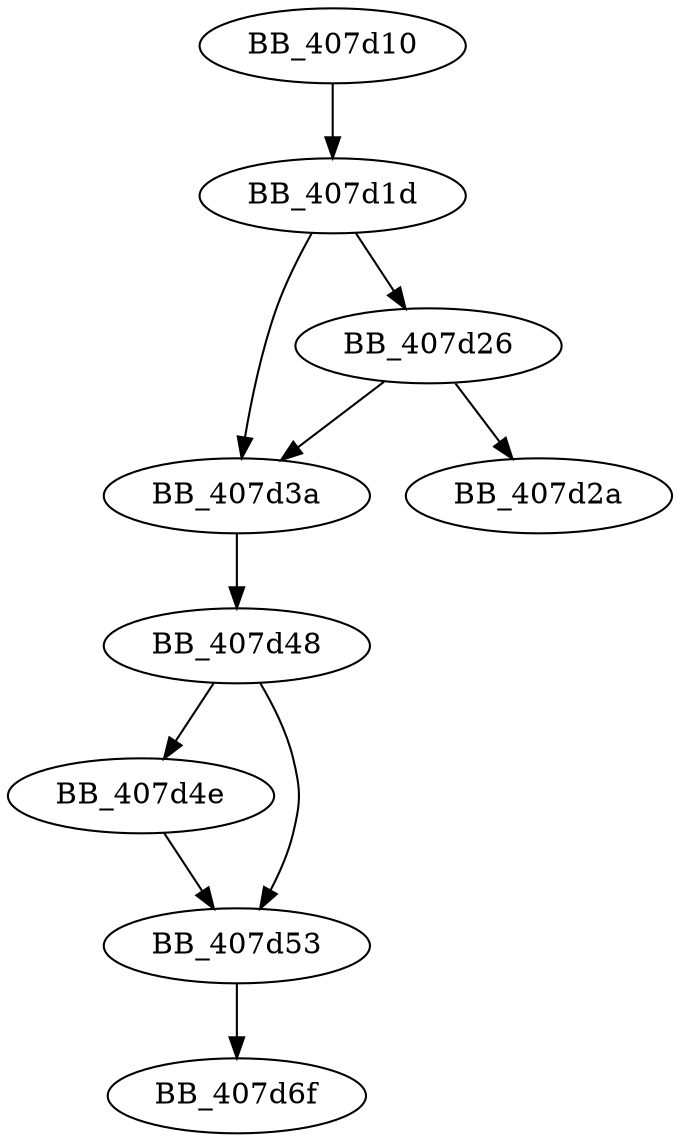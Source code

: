 DiGraph sub_407D10{
BB_407d10->BB_407d1d
BB_407d1d->BB_407d26
BB_407d1d->BB_407d3a
BB_407d26->BB_407d2a
BB_407d26->BB_407d3a
BB_407d3a->BB_407d48
BB_407d48->BB_407d4e
BB_407d48->BB_407d53
BB_407d4e->BB_407d53
BB_407d53->BB_407d6f
}
